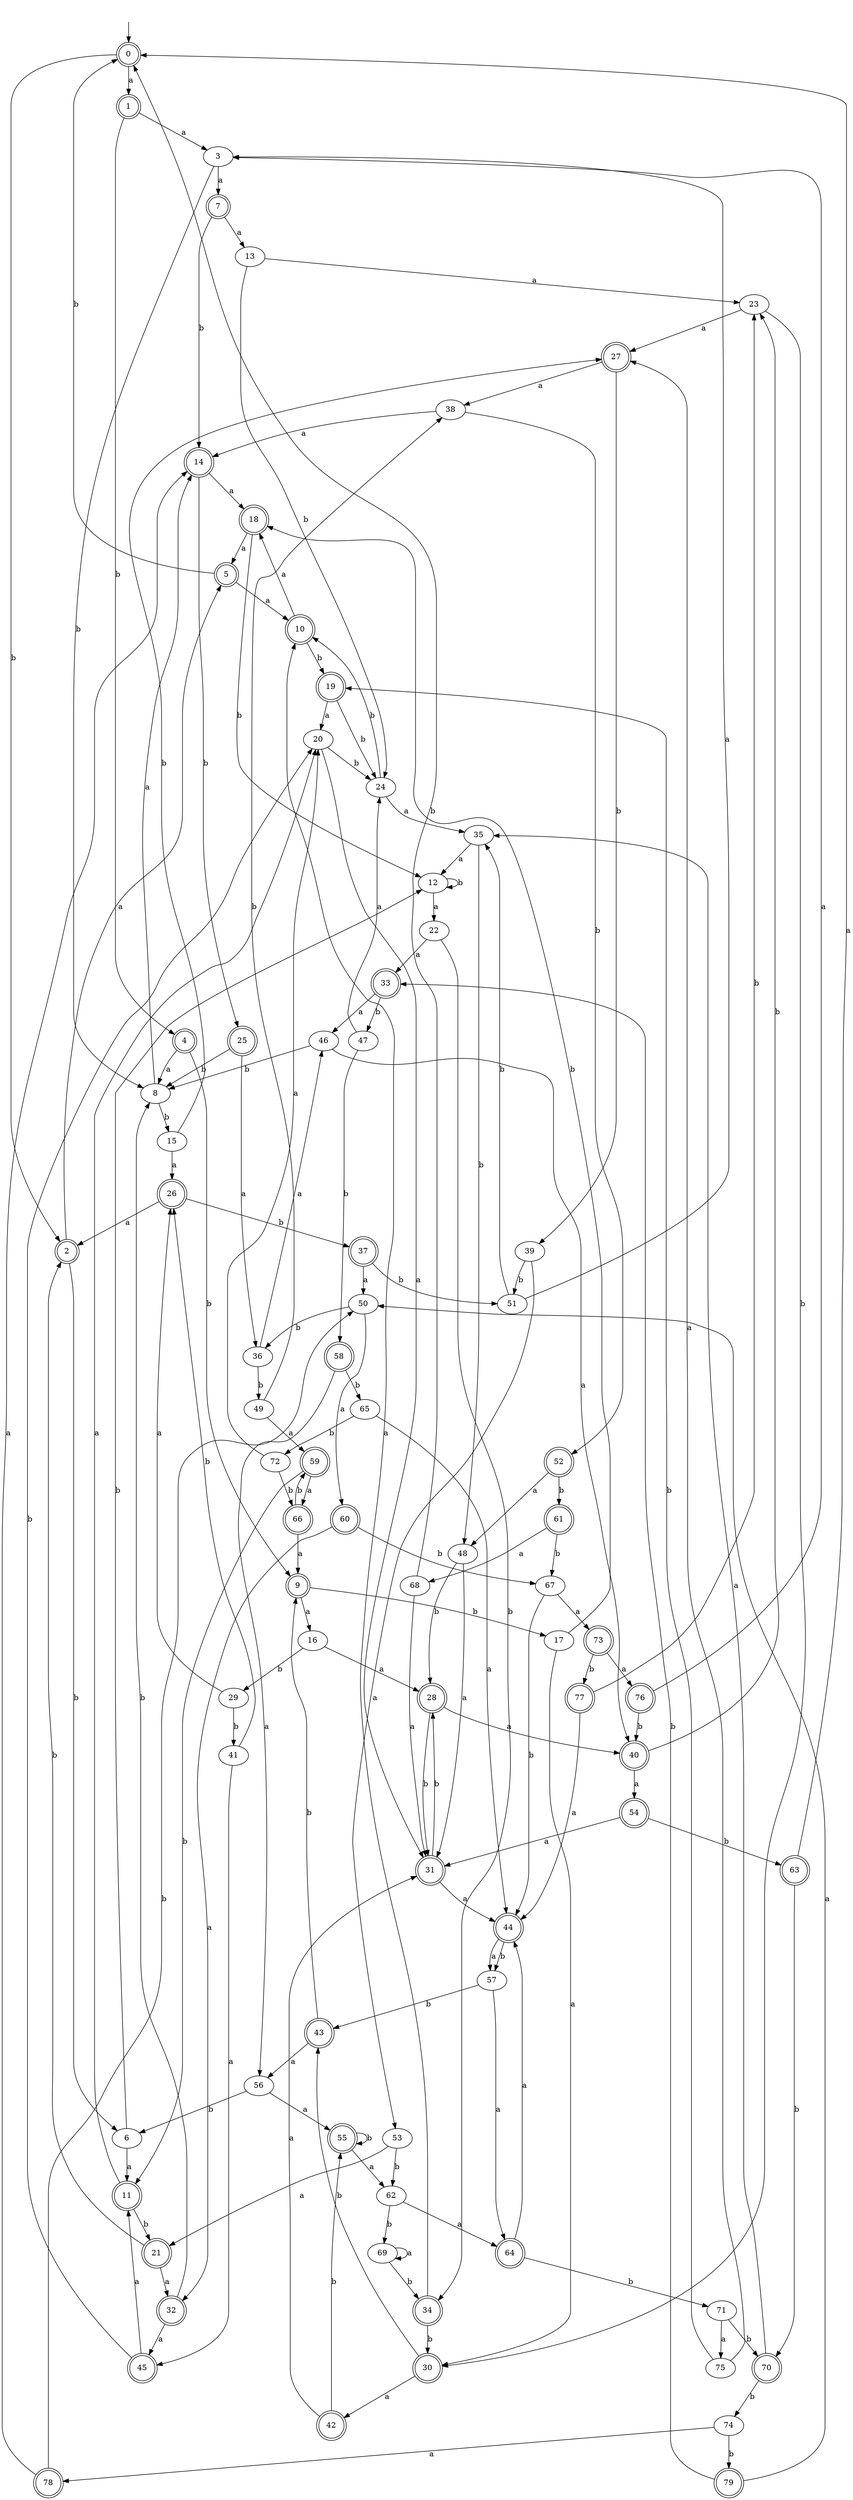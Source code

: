 digraph RandomDFA {
  __start0 [label="", shape=none];
  __start0 -> 0 [label=""];
  0 [shape=circle] [shape=doublecircle]
  0 -> 1 [label="a"]
  0 -> 2 [label="b"]
  1 [shape=doublecircle]
  1 -> 3 [label="a"]
  1 -> 4 [label="b"]
  2 [shape=doublecircle]
  2 -> 5 [label="a"]
  2 -> 6 [label="b"]
  3
  3 -> 7 [label="a"]
  3 -> 8 [label="b"]
  4 [shape=doublecircle]
  4 -> 8 [label="a"]
  4 -> 9 [label="b"]
  5 [shape=doublecircle]
  5 -> 10 [label="a"]
  5 -> 0 [label="b"]
  6
  6 -> 11 [label="a"]
  6 -> 12 [label="b"]
  7 [shape=doublecircle]
  7 -> 13 [label="a"]
  7 -> 14 [label="b"]
  8
  8 -> 14 [label="a"]
  8 -> 15 [label="b"]
  9 [shape=doublecircle]
  9 -> 16 [label="a"]
  9 -> 17 [label="b"]
  10 [shape=doublecircle]
  10 -> 18 [label="a"]
  10 -> 19 [label="b"]
  11 [shape=doublecircle]
  11 -> 20 [label="a"]
  11 -> 21 [label="b"]
  12
  12 -> 22 [label="a"]
  12 -> 12 [label="b"]
  13
  13 -> 23 [label="a"]
  13 -> 24 [label="b"]
  14 [shape=doublecircle]
  14 -> 18 [label="a"]
  14 -> 25 [label="b"]
  15
  15 -> 26 [label="a"]
  15 -> 27 [label="b"]
  16
  16 -> 28 [label="a"]
  16 -> 29 [label="b"]
  17
  17 -> 30 [label="a"]
  17 -> 18 [label="b"]
  18 [shape=doublecircle]
  18 -> 5 [label="a"]
  18 -> 12 [label="b"]
  19 [shape=doublecircle]
  19 -> 20 [label="a"]
  19 -> 24 [label="b"]
  20
  20 -> 31 [label="a"]
  20 -> 24 [label="b"]
  21 [shape=doublecircle]
  21 -> 32 [label="a"]
  21 -> 2 [label="b"]
  22
  22 -> 33 [label="a"]
  22 -> 34 [label="b"]
  23
  23 -> 27 [label="a"]
  23 -> 30 [label="b"]
  24
  24 -> 35 [label="a"]
  24 -> 10 [label="b"]
  25 [shape=doublecircle]
  25 -> 36 [label="a"]
  25 -> 8 [label="b"]
  26 [shape=doublecircle]
  26 -> 2 [label="a"]
  26 -> 37 [label="b"]
  27 [shape=doublecircle]
  27 -> 38 [label="a"]
  27 -> 39 [label="b"]
  28 [shape=doublecircle]
  28 -> 40 [label="a"]
  28 -> 31 [label="b"]
  29
  29 -> 26 [label="a"]
  29 -> 41 [label="b"]
  30 [shape=doublecircle]
  30 -> 42 [label="a"]
  30 -> 43 [label="b"]
  31 [shape=doublecircle]
  31 -> 44 [label="a"]
  31 -> 28 [label="b"]
  32 [shape=doublecircle]
  32 -> 45 [label="a"]
  32 -> 8 [label="b"]
  33 [shape=doublecircle]
  33 -> 46 [label="a"]
  33 -> 47 [label="b"]
  34 [shape=doublecircle]
  34 -> 10 [label="a"]
  34 -> 30 [label="b"]
  35
  35 -> 12 [label="a"]
  35 -> 48 [label="b"]
  36
  36 -> 46 [label="a"]
  36 -> 49 [label="b"]
  37 [shape=doublecircle]
  37 -> 50 [label="a"]
  37 -> 51 [label="b"]
  38
  38 -> 14 [label="a"]
  38 -> 52 [label="b"]
  39
  39 -> 53 [label="a"]
  39 -> 51 [label="b"]
  40 [shape=doublecircle]
  40 -> 54 [label="a"]
  40 -> 23 [label="b"]
  41
  41 -> 45 [label="a"]
  41 -> 26 [label="b"]
  42 [shape=doublecircle]
  42 -> 31 [label="a"]
  42 -> 55 [label="b"]
  43 [shape=doublecircle]
  43 -> 56 [label="a"]
  43 -> 9 [label="b"]
  44 [shape=doublecircle]
  44 -> 57 [label="a"]
  44 -> 57 [label="b"]
  45 [shape=doublecircle]
  45 -> 11 [label="a"]
  45 -> 20 [label="b"]
  46
  46 -> 40 [label="a"]
  46 -> 8 [label="b"]
  47
  47 -> 24 [label="a"]
  47 -> 58 [label="b"]
  48
  48 -> 31 [label="a"]
  48 -> 28 [label="b"]
  49
  49 -> 59 [label="a"]
  49 -> 38 [label="b"]
  50
  50 -> 60 [label="a"]
  50 -> 36 [label="b"]
  51
  51 -> 3 [label="a"]
  51 -> 35 [label="b"]
  52 [shape=doublecircle]
  52 -> 48 [label="a"]
  52 -> 61 [label="b"]
  53
  53 -> 21 [label="a"]
  53 -> 62 [label="b"]
  54 [shape=doublecircle]
  54 -> 31 [label="a"]
  54 -> 63 [label="b"]
  55 [shape=doublecircle]
  55 -> 62 [label="a"]
  55 -> 55 [label="b"]
  56
  56 -> 55 [label="a"]
  56 -> 6 [label="b"]
  57
  57 -> 64 [label="a"]
  57 -> 43 [label="b"]
  58 [shape=doublecircle]
  58 -> 56 [label="a"]
  58 -> 65 [label="b"]
  59 [shape=doublecircle]
  59 -> 66 [label="a"]
  59 -> 11 [label="b"]
  60 [shape=doublecircle]
  60 -> 32 [label="a"]
  60 -> 67 [label="b"]
  61 [shape=doublecircle]
  61 -> 68 [label="a"]
  61 -> 67 [label="b"]
  62
  62 -> 64 [label="a"]
  62 -> 69 [label="b"]
  63 [shape=doublecircle]
  63 -> 0 [label="a"]
  63 -> 70 [label="b"]
  64 [shape=doublecircle]
  64 -> 44 [label="a"]
  64 -> 71 [label="b"]
  65
  65 -> 44 [label="a"]
  65 -> 72 [label="b"]
  66 [shape=doublecircle]
  66 -> 9 [label="a"]
  66 -> 59 [label="b"]
  67
  67 -> 73 [label="a"]
  67 -> 44 [label="b"]
  68
  68 -> 31 [label="a"]
  68 -> 0 [label="b"]
  69
  69 -> 69 [label="a"]
  69 -> 34 [label="b"]
  70 [shape=doublecircle]
  70 -> 35 [label="a"]
  70 -> 74 [label="b"]
  71
  71 -> 75 [label="a"]
  71 -> 70 [label="b"]
  72
  72 -> 20 [label="a"]
  72 -> 66 [label="b"]
  73 [shape=doublecircle]
  73 -> 76 [label="a"]
  73 -> 77 [label="b"]
  74
  74 -> 78 [label="a"]
  74 -> 79 [label="b"]
  75
  75 -> 27 [label="a"]
  75 -> 19 [label="b"]
  76 [shape=doublecircle]
  76 -> 3 [label="a"]
  76 -> 40 [label="b"]
  77 [shape=doublecircle]
  77 -> 44 [label="a"]
  77 -> 23 [label="b"]
  78 [shape=doublecircle]
  78 -> 14 [label="a"]
  78 -> 50 [label="b"]
  79 [shape=doublecircle]
  79 -> 50 [label="a"]
  79 -> 33 [label="b"]
}
